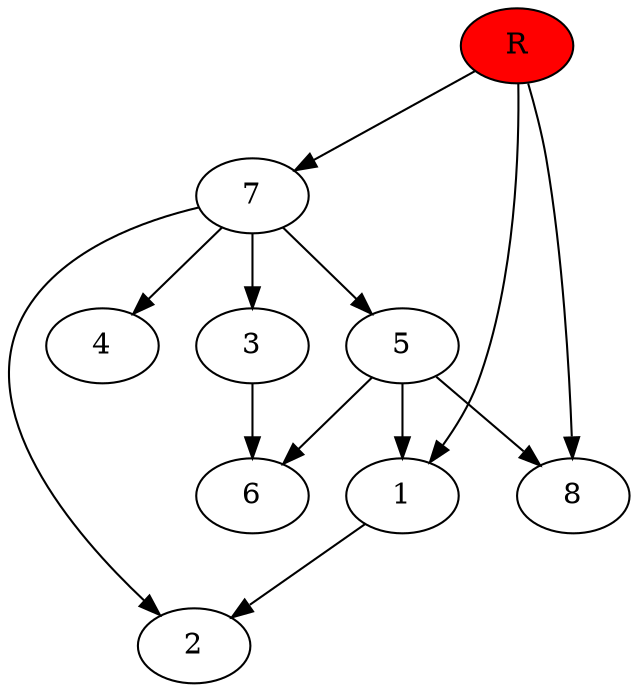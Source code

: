 digraph prb8138 {
	1
	2
	3
	4
	5
	6
	7
	8
	R [fillcolor="#ff0000" style=filled]
	1 -> 2
	3 -> 6
	5 -> 1
	5 -> 6
	5 -> 8
	7 -> 2
	7 -> 3
	7 -> 4
	7 -> 5
	R -> 1
	R -> 7
	R -> 8
}
